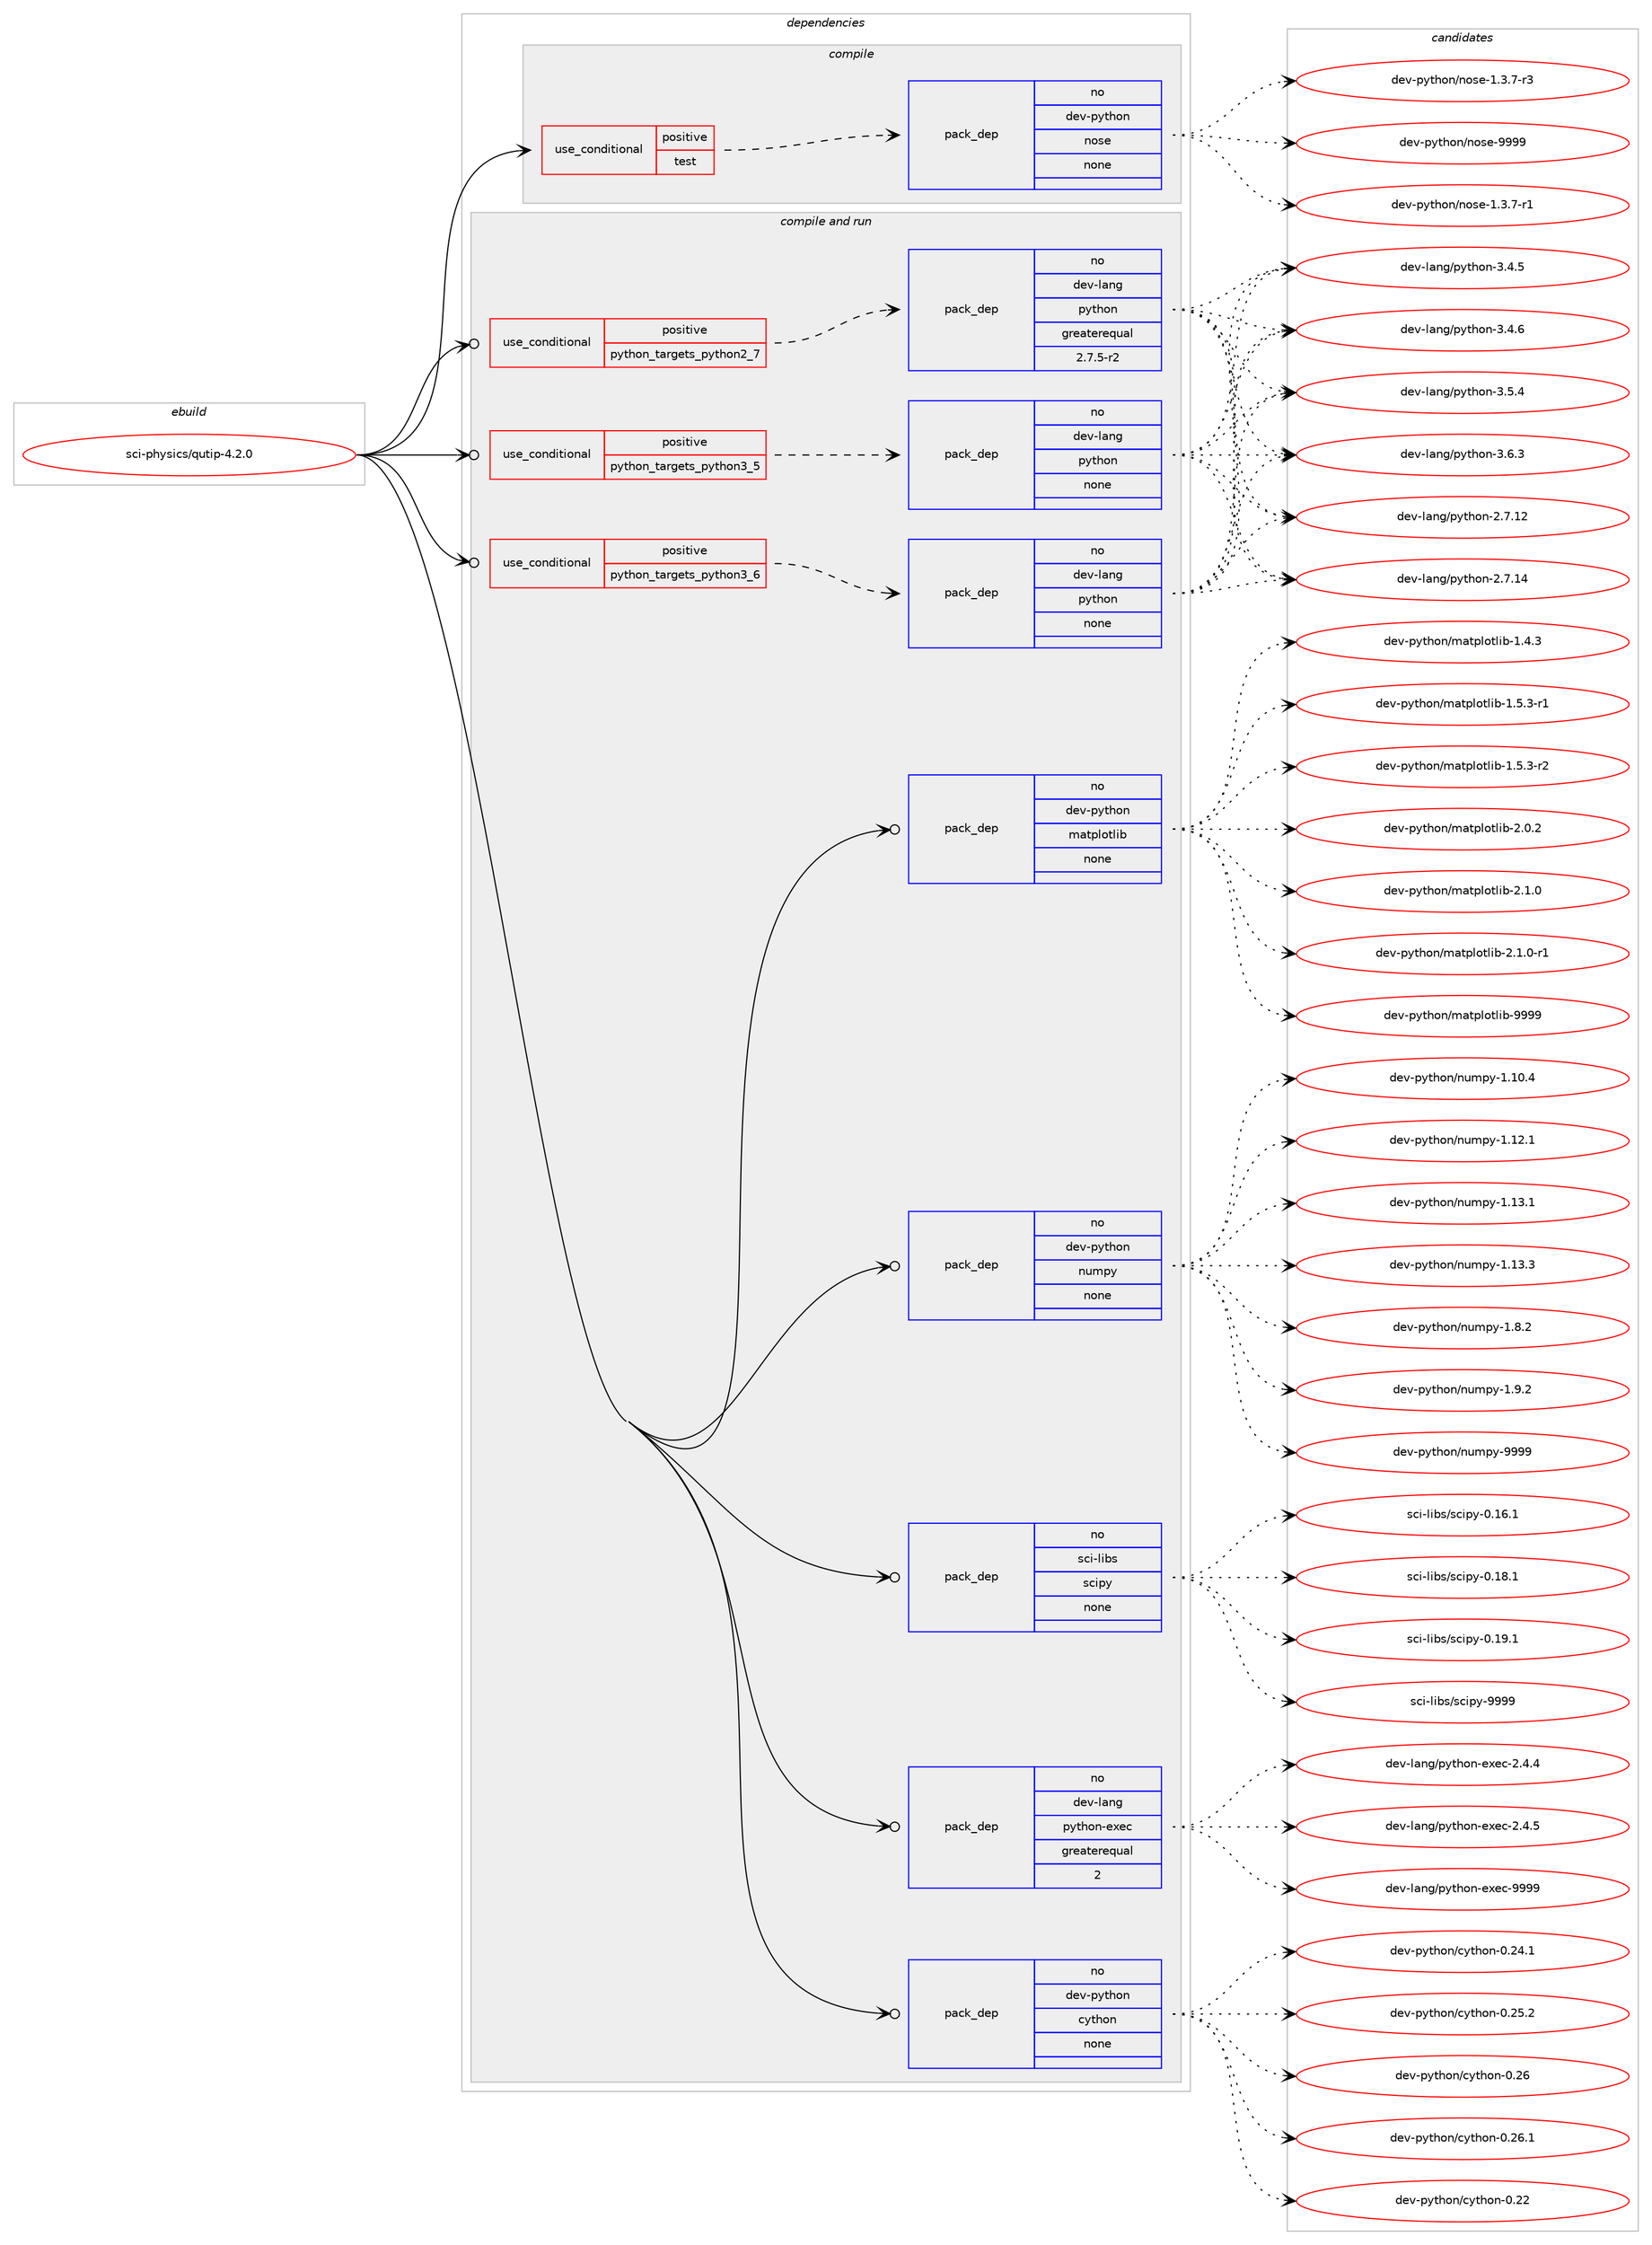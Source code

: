 digraph prolog {

# *************
# Graph options
# *************

newrank=true;
concentrate=true;
compound=true;
graph [rankdir=LR,fontname=Helvetica,fontsize=10,ranksep=1.5];#, ranksep=2.5, nodesep=0.2];
edge  [arrowhead=vee];
node  [fontname=Helvetica,fontsize=10];

# **********
# The ebuild
# **********

subgraph cluster_leftcol {
color=gray;
rank=same;
label=<<i>ebuild</i>>;
id [label="sci-physics/qutip-4.2.0", color=red, width=4, href="../sci-physics/qutip-4.2.0.svg"];
}

# ****************
# The dependencies
# ****************

subgraph cluster_midcol {
color=gray;
label=<<i>dependencies</i>>;
subgraph cluster_compile {
fillcolor="#eeeeee";
style=filled;
label=<<i>compile</i>>;
subgraph cond112060 {
dependency458294 [label=<<TABLE BORDER="0" CELLBORDER="1" CELLSPACING="0" CELLPADDING="4"><TR><TD ROWSPAN="3" CELLPADDING="10">use_conditional</TD></TR><TR><TD>positive</TD></TR><TR><TD>test</TD></TR></TABLE>>, shape=none, color=red];
subgraph pack338211 {
dependency458295 [label=<<TABLE BORDER="0" CELLBORDER="1" CELLSPACING="0" CELLPADDING="4" WIDTH="220"><TR><TD ROWSPAN="6" CELLPADDING="30">pack_dep</TD></TR><TR><TD WIDTH="110">no</TD></TR><TR><TD>dev-python</TD></TR><TR><TD>nose</TD></TR><TR><TD>none</TD></TR><TR><TD></TD></TR></TABLE>>, shape=none, color=blue];
}
dependency458294:e -> dependency458295:w [weight=20,style="dashed",arrowhead="vee"];
}
id:e -> dependency458294:w [weight=20,style="solid",arrowhead="vee"];
}
subgraph cluster_compileandrun {
fillcolor="#eeeeee";
style=filled;
label=<<i>compile and run</i>>;
subgraph cond112061 {
dependency458296 [label=<<TABLE BORDER="0" CELLBORDER="1" CELLSPACING="0" CELLPADDING="4"><TR><TD ROWSPAN="3" CELLPADDING="10">use_conditional</TD></TR><TR><TD>positive</TD></TR><TR><TD>python_targets_python2_7</TD></TR></TABLE>>, shape=none, color=red];
subgraph pack338212 {
dependency458297 [label=<<TABLE BORDER="0" CELLBORDER="1" CELLSPACING="0" CELLPADDING="4" WIDTH="220"><TR><TD ROWSPAN="6" CELLPADDING="30">pack_dep</TD></TR><TR><TD WIDTH="110">no</TD></TR><TR><TD>dev-lang</TD></TR><TR><TD>python</TD></TR><TR><TD>greaterequal</TD></TR><TR><TD>2.7.5-r2</TD></TR></TABLE>>, shape=none, color=blue];
}
dependency458296:e -> dependency458297:w [weight=20,style="dashed",arrowhead="vee"];
}
id:e -> dependency458296:w [weight=20,style="solid",arrowhead="odotvee"];
subgraph cond112062 {
dependency458298 [label=<<TABLE BORDER="0" CELLBORDER="1" CELLSPACING="0" CELLPADDING="4"><TR><TD ROWSPAN="3" CELLPADDING="10">use_conditional</TD></TR><TR><TD>positive</TD></TR><TR><TD>python_targets_python3_5</TD></TR></TABLE>>, shape=none, color=red];
subgraph pack338213 {
dependency458299 [label=<<TABLE BORDER="0" CELLBORDER="1" CELLSPACING="0" CELLPADDING="4" WIDTH="220"><TR><TD ROWSPAN="6" CELLPADDING="30">pack_dep</TD></TR><TR><TD WIDTH="110">no</TD></TR><TR><TD>dev-lang</TD></TR><TR><TD>python</TD></TR><TR><TD>none</TD></TR><TR><TD></TD></TR></TABLE>>, shape=none, color=blue];
}
dependency458298:e -> dependency458299:w [weight=20,style="dashed",arrowhead="vee"];
}
id:e -> dependency458298:w [weight=20,style="solid",arrowhead="odotvee"];
subgraph cond112063 {
dependency458300 [label=<<TABLE BORDER="0" CELLBORDER="1" CELLSPACING="0" CELLPADDING="4"><TR><TD ROWSPAN="3" CELLPADDING="10">use_conditional</TD></TR><TR><TD>positive</TD></TR><TR><TD>python_targets_python3_6</TD></TR></TABLE>>, shape=none, color=red];
subgraph pack338214 {
dependency458301 [label=<<TABLE BORDER="0" CELLBORDER="1" CELLSPACING="0" CELLPADDING="4" WIDTH="220"><TR><TD ROWSPAN="6" CELLPADDING="30">pack_dep</TD></TR><TR><TD WIDTH="110">no</TD></TR><TR><TD>dev-lang</TD></TR><TR><TD>python</TD></TR><TR><TD>none</TD></TR><TR><TD></TD></TR></TABLE>>, shape=none, color=blue];
}
dependency458300:e -> dependency458301:w [weight=20,style="dashed",arrowhead="vee"];
}
id:e -> dependency458300:w [weight=20,style="solid",arrowhead="odotvee"];
subgraph pack338215 {
dependency458302 [label=<<TABLE BORDER="0" CELLBORDER="1" CELLSPACING="0" CELLPADDING="4" WIDTH="220"><TR><TD ROWSPAN="6" CELLPADDING="30">pack_dep</TD></TR><TR><TD WIDTH="110">no</TD></TR><TR><TD>dev-lang</TD></TR><TR><TD>python-exec</TD></TR><TR><TD>greaterequal</TD></TR><TR><TD>2</TD></TR></TABLE>>, shape=none, color=blue];
}
id:e -> dependency458302:w [weight=20,style="solid",arrowhead="odotvee"];
subgraph pack338216 {
dependency458303 [label=<<TABLE BORDER="0" CELLBORDER="1" CELLSPACING="0" CELLPADDING="4" WIDTH="220"><TR><TD ROWSPAN="6" CELLPADDING="30">pack_dep</TD></TR><TR><TD WIDTH="110">no</TD></TR><TR><TD>dev-python</TD></TR><TR><TD>cython</TD></TR><TR><TD>none</TD></TR><TR><TD></TD></TR></TABLE>>, shape=none, color=blue];
}
id:e -> dependency458303:w [weight=20,style="solid",arrowhead="odotvee"];
subgraph pack338217 {
dependency458304 [label=<<TABLE BORDER="0" CELLBORDER="1" CELLSPACING="0" CELLPADDING="4" WIDTH="220"><TR><TD ROWSPAN="6" CELLPADDING="30">pack_dep</TD></TR><TR><TD WIDTH="110">no</TD></TR><TR><TD>dev-python</TD></TR><TR><TD>matplotlib</TD></TR><TR><TD>none</TD></TR><TR><TD></TD></TR></TABLE>>, shape=none, color=blue];
}
id:e -> dependency458304:w [weight=20,style="solid",arrowhead="odotvee"];
subgraph pack338218 {
dependency458305 [label=<<TABLE BORDER="0" CELLBORDER="1" CELLSPACING="0" CELLPADDING="4" WIDTH="220"><TR><TD ROWSPAN="6" CELLPADDING="30">pack_dep</TD></TR><TR><TD WIDTH="110">no</TD></TR><TR><TD>dev-python</TD></TR><TR><TD>numpy</TD></TR><TR><TD>none</TD></TR><TR><TD></TD></TR></TABLE>>, shape=none, color=blue];
}
id:e -> dependency458305:w [weight=20,style="solid",arrowhead="odotvee"];
subgraph pack338219 {
dependency458306 [label=<<TABLE BORDER="0" CELLBORDER="1" CELLSPACING="0" CELLPADDING="4" WIDTH="220"><TR><TD ROWSPAN="6" CELLPADDING="30">pack_dep</TD></TR><TR><TD WIDTH="110">no</TD></TR><TR><TD>sci-libs</TD></TR><TR><TD>scipy</TD></TR><TR><TD>none</TD></TR><TR><TD></TD></TR></TABLE>>, shape=none, color=blue];
}
id:e -> dependency458306:w [weight=20,style="solid",arrowhead="odotvee"];
}
subgraph cluster_run {
fillcolor="#eeeeee";
style=filled;
label=<<i>run</i>>;
}
}

# **************
# The candidates
# **************

subgraph cluster_choices {
rank=same;
color=gray;
label=<<i>candidates</i>>;

subgraph choice338211 {
color=black;
nodesep=1;
choice10010111845112121116104111110471101111151014549465146554511449 [label="dev-python/nose-1.3.7-r1", color=red, width=4,href="../dev-python/nose-1.3.7-r1.svg"];
choice10010111845112121116104111110471101111151014549465146554511451 [label="dev-python/nose-1.3.7-r3", color=red, width=4,href="../dev-python/nose-1.3.7-r3.svg"];
choice10010111845112121116104111110471101111151014557575757 [label="dev-python/nose-9999", color=red, width=4,href="../dev-python/nose-9999.svg"];
dependency458295:e -> choice10010111845112121116104111110471101111151014549465146554511449:w [style=dotted,weight="100"];
dependency458295:e -> choice10010111845112121116104111110471101111151014549465146554511451:w [style=dotted,weight="100"];
dependency458295:e -> choice10010111845112121116104111110471101111151014557575757:w [style=dotted,weight="100"];
}
subgraph choice338212 {
color=black;
nodesep=1;
choice10010111845108971101034711212111610411111045504655464950 [label="dev-lang/python-2.7.12", color=red, width=4,href="../dev-lang/python-2.7.12.svg"];
choice10010111845108971101034711212111610411111045504655464952 [label="dev-lang/python-2.7.14", color=red, width=4,href="../dev-lang/python-2.7.14.svg"];
choice100101118451089711010347112121116104111110455146524653 [label="dev-lang/python-3.4.5", color=red, width=4,href="../dev-lang/python-3.4.5.svg"];
choice100101118451089711010347112121116104111110455146524654 [label="dev-lang/python-3.4.6", color=red, width=4,href="../dev-lang/python-3.4.6.svg"];
choice100101118451089711010347112121116104111110455146534652 [label="dev-lang/python-3.5.4", color=red, width=4,href="../dev-lang/python-3.5.4.svg"];
choice100101118451089711010347112121116104111110455146544651 [label="dev-lang/python-3.6.3", color=red, width=4,href="../dev-lang/python-3.6.3.svg"];
dependency458297:e -> choice10010111845108971101034711212111610411111045504655464950:w [style=dotted,weight="100"];
dependency458297:e -> choice10010111845108971101034711212111610411111045504655464952:w [style=dotted,weight="100"];
dependency458297:e -> choice100101118451089711010347112121116104111110455146524653:w [style=dotted,weight="100"];
dependency458297:e -> choice100101118451089711010347112121116104111110455146524654:w [style=dotted,weight="100"];
dependency458297:e -> choice100101118451089711010347112121116104111110455146534652:w [style=dotted,weight="100"];
dependency458297:e -> choice100101118451089711010347112121116104111110455146544651:w [style=dotted,weight="100"];
}
subgraph choice338213 {
color=black;
nodesep=1;
choice10010111845108971101034711212111610411111045504655464950 [label="dev-lang/python-2.7.12", color=red, width=4,href="../dev-lang/python-2.7.12.svg"];
choice10010111845108971101034711212111610411111045504655464952 [label="dev-lang/python-2.7.14", color=red, width=4,href="../dev-lang/python-2.7.14.svg"];
choice100101118451089711010347112121116104111110455146524653 [label="dev-lang/python-3.4.5", color=red, width=4,href="../dev-lang/python-3.4.5.svg"];
choice100101118451089711010347112121116104111110455146524654 [label="dev-lang/python-3.4.6", color=red, width=4,href="../dev-lang/python-3.4.6.svg"];
choice100101118451089711010347112121116104111110455146534652 [label="dev-lang/python-3.5.4", color=red, width=4,href="../dev-lang/python-3.5.4.svg"];
choice100101118451089711010347112121116104111110455146544651 [label="dev-lang/python-3.6.3", color=red, width=4,href="../dev-lang/python-3.6.3.svg"];
dependency458299:e -> choice10010111845108971101034711212111610411111045504655464950:w [style=dotted,weight="100"];
dependency458299:e -> choice10010111845108971101034711212111610411111045504655464952:w [style=dotted,weight="100"];
dependency458299:e -> choice100101118451089711010347112121116104111110455146524653:w [style=dotted,weight="100"];
dependency458299:e -> choice100101118451089711010347112121116104111110455146524654:w [style=dotted,weight="100"];
dependency458299:e -> choice100101118451089711010347112121116104111110455146534652:w [style=dotted,weight="100"];
dependency458299:e -> choice100101118451089711010347112121116104111110455146544651:w [style=dotted,weight="100"];
}
subgraph choice338214 {
color=black;
nodesep=1;
choice10010111845108971101034711212111610411111045504655464950 [label="dev-lang/python-2.7.12", color=red, width=4,href="../dev-lang/python-2.7.12.svg"];
choice10010111845108971101034711212111610411111045504655464952 [label="dev-lang/python-2.7.14", color=red, width=4,href="../dev-lang/python-2.7.14.svg"];
choice100101118451089711010347112121116104111110455146524653 [label="dev-lang/python-3.4.5", color=red, width=4,href="../dev-lang/python-3.4.5.svg"];
choice100101118451089711010347112121116104111110455146524654 [label="dev-lang/python-3.4.6", color=red, width=4,href="../dev-lang/python-3.4.6.svg"];
choice100101118451089711010347112121116104111110455146534652 [label="dev-lang/python-3.5.4", color=red, width=4,href="../dev-lang/python-3.5.4.svg"];
choice100101118451089711010347112121116104111110455146544651 [label="dev-lang/python-3.6.3", color=red, width=4,href="../dev-lang/python-3.6.3.svg"];
dependency458301:e -> choice10010111845108971101034711212111610411111045504655464950:w [style=dotted,weight="100"];
dependency458301:e -> choice10010111845108971101034711212111610411111045504655464952:w [style=dotted,weight="100"];
dependency458301:e -> choice100101118451089711010347112121116104111110455146524653:w [style=dotted,weight="100"];
dependency458301:e -> choice100101118451089711010347112121116104111110455146524654:w [style=dotted,weight="100"];
dependency458301:e -> choice100101118451089711010347112121116104111110455146534652:w [style=dotted,weight="100"];
dependency458301:e -> choice100101118451089711010347112121116104111110455146544651:w [style=dotted,weight="100"];
}
subgraph choice338215 {
color=black;
nodesep=1;
choice1001011184510897110103471121211161041111104510112010199455046524652 [label="dev-lang/python-exec-2.4.4", color=red, width=4,href="../dev-lang/python-exec-2.4.4.svg"];
choice1001011184510897110103471121211161041111104510112010199455046524653 [label="dev-lang/python-exec-2.4.5", color=red, width=4,href="../dev-lang/python-exec-2.4.5.svg"];
choice10010111845108971101034711212111610411111045101120101994557575757 [label="dev-lang/python-exec-9999", color=red, width=4,href="../dev-lang/python-exec-9999.svg"];
dependency458302:e -> choice1001011184510897110103471121211161041111104510112010199455046524652:w [style=dotted,weight="100"];
dependency458302:e -> choice1001011184510897110103471121211161041111104510112010199455046524653:w [style=dotted,weight="100"];
dependency458302:e -> choice10010111845108971101034711212111610411111045101120101994557575757:w [style=dotted,weight="100"];
}
subgraph choice338216 {
color=black;
nodesep=1;
choice1001011184511212111610411111047991211161041111104548465050 [label="dev-python/cython-0.22", color=red, width=4,href="../dev-python/cython-0.22.svg"];
choice10010111845112121116104111110479912111610411111045484650524649 [label="dev-python/cython-0.24.1", color=red, width=4,href="../dev-python/cython-0.24.1.svg"];
choice10010111845112121116104111110479912111610411111045484650534650 [label="dev-python/cython-0.25.2", color=red, width=4,href="../dev-python/cython-0.25.2.svg"];
choice1001011184511212111610411111047991211161041111104548465054 [label="dev-python/cython-0.26", color=red, width=4,href="../dev-python/cython-0.26.svg"];
choice10010111845112121116104111110479912111610411111045484650544649 [label="dev-python/cython-0.26.1", color=red, width=4,href="../dev-python/cython-0.26.1.svg"];
dependency458303:e -> choice1001011184511212111610411111047991211161041111104548465050:w [style=dotted,weight="100"];
dependency458303:e -> choice10010111845112121116104111110479912111610411111045484650524649:w [style=dotted,weight="100"];
dependency458303:e -> choice10010111845112121116104111110479912111610411111045484650534650:w [style=dotted,weight="100"];
dependency458303:e -> choice1001011184511212111610411111047991211161041111104548465054:w [style=dotted,weight="100"];
dependency458303:e -> choice10010111845112121116104111110479912111610411111045484650544649:w [style=dotted,weight="100"];
}
subgraph choice338217 {
color=black;
nodesep=1;
choice10010111845112121116104111110471099711611210811111610810598454946524651 [label="dev-python/matplotlib-1.4.3", color=red, width=4,href="../dev-python/matplotlib-1.4.3.svg"];
choice100101118451121211161041111104710997116112108111116108105984549465346514511449 [label="dev-python/matplotlib-1.5.3-r1", color=red, width=4,href="../dev-python/matplotlib-1.5.3-r1.svg"];
choice100101118451121211161041111104710997116112108111116108105984549465346514511450 [label="dev-python/matplotlib-1.5.3-r2", color=red, width=4,href="../dev-python/matplotlib-1.5.3-r2.svg"];
choice10010111845112121116104111110471099711611210811111610810598455046484650 [label="dev-python/matplotlib-2.0.2", color=red, width=4,href="../dev-python/matplotlib-2.0.2.svg"];
choice10010111845112121116104111110471099711611210811111610810598455046494648 [label="dev-python/matplotlib-2.1.0", color=red, width=4,href="../dev-python/matplotlib-2.1.0.svg"];
choice100101118451121211161041111104710997116112108111116108105984550464946484511449 [label="dev-python/matplotlib-2.1.0-r1", color=red, width=4,href="../dev-python/matplotlib-2.1.0-r1.svg"];
choice100101118451121211161041111104710997116112108111116108105984557575757 [label="dev-python/matplotlib-9999", color=red, width=4,href="../dev-python/matplotlib-9999.svg"];
dependency458304:e -> choice10010111845112121116104111110471099711611210811111610810598454946524651:w [style=dotted,weight="100"];
dependency458304:e -> choice100101118451121211161041111104710997116112108111116108105984549465346514511449:w [style=dotted,weight="100"];
dependency458304:e -> choice100101118451121211161041111104710997116112108111116108105984549465346514511450:w [style=dotted,weight="100"];
dependency458304:e -> choice10010111845112121116104111110471099711611210811111610810598455046484650:w [style=dotted,weight="100"];
dependency458304:e -> choice10010111845112121116104111110471099711611210811111610810598455046494648:w [style=dotted,weight="100"];
dependency458304:e -> choice100101118451121211161041111104710997116112108111116108105984550464946484511449:w [style=dotted,weight="100"];
dependency458304:e -> choice100101118451121211161041111104710997116112108111116108105984557575757:w [style=dotted,weight="100"];
}
subgraph choice338218 {
color=black;
nodesep=1;
choice100101118451121211161041111104711011710911212145494649484652 [label="dev-python/numpy-1.10.4", color=red, width=4,href="../dev-python/numpy-1.10.4.svg"];
choice100101118451121211161041111104711011710911212145494649504649 [label="dev-python/numpy-1.12.1", color=red, width=4,href="../dev-python/numpy-1.12.1.svg"];
choice100101118451121211161041111104711011710911212145494649514649 [label="dev-python/numpy-1.13.1", color=red, width=4,href="../dev-python/numpy-1.13.1.svg"];
choice100101118451121211161041111104711011710911212145494649514651 [label="dev-python/numpy-1.13.3", color=red, width=4,href="../dev-python/numpy-1.13.3.svg"];
choice1001011184511212111610411111047110117109112121454946564650 [label="dev-python/numpy-1.8.2", color=red, width=4,href="../dev-python/numpy-1.8.2.svg"];
choice1001011184511212111610411111047110117109112121454946574650 [label="dev-python/numpy-1.9.2", color=red, width=4,href="../dev-python/numpy-1.9.2.svg"];
choice10010111845112121116104111110471101171091121214557575757 [label="dev-python/numpy-9999", color=red, width=4,href="../dev-python/numpy-9999.svg"];
dependency458305:e -> choice100101118451121211161041111104711011710911212145494649484652:w [style=dotted,weight="100"];
dependency458305:e -> choice100101118451121211161041111104711011710911212145494649504649:w [style=dotted,weight="100"];
dependency458305:e -> choice100101118451121211161041111104711011710911212145494649514649:w [style=dotted,weight="100"];
dependency458305:e -> choice100101118451121211161041111104711011710911212145494649514651:w [style=dotted,weight="100"];
dependency458305:e -> choice1001011184511212111610411111047110117109112121454946564650:w [style=dotted,weight="100"];
dependency458305:e -> choice1001011184511212111610411111047110117109112121454946574650:w [style=dotted,weight="100"];
dependency458305:e -> choice10010111845112121116104111110471101171091121214557575757:w [style=dotted,weight="100"];
}
subgraph choice338219 {
color=black;
nodesep=1;
choice115991054510810598115471159910511212145484649544649 [label="sci-libs/scipy-0.16.1", color=red, width=4,href="../sci-libs/scipy-0.16.1.svg"];
choice115991054510810598115471159910511212145484649564649 [label="sci-libs/scipy-0.18.1", color=red, width=4,href="../sci-libs/scipy-0.18.1.svg"];
choice115991054510810598115471159910511212145484649574649 [label="sci-libs/scipy-0.19.1", color=red, width=4,href="../sci-libs/scipy-0.19.1.svg"];
choice11599105451081059811547115991051121214557575757 [label="sci-libs/scipy-9999", color=red, width=4,href="../sci-libs/scipy-9999.svg"];
dependency458306:e -> choice115991054510810598115471159910511212145484649544649:w [style=dotted,weight="100"];
dependency458306:e -> choice115991054510810598115471159910511212145484649564649:w [style=dotted,weight="100"];
dependency458306:e -> choice115991054510810598115471159910511212145484649574649:w [style=dotted,weight="100"];
dependency458306:e -> choice11599105451081059811547115991051121214557575757:w [style=dotted,weight="100"];
}
}

}
